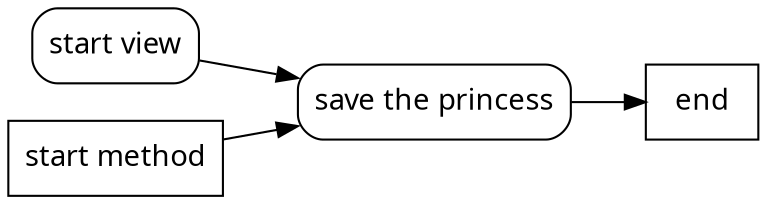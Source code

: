 digraph {
	graph [rankdir=LR]
	node [fillcolor=white fontname="sans-serif" shape=rect style=filled]
	"save the princess" [color=black fontcolor=black style="filled, rounded"]
	end [color=black fontcolor=black style=filled]
	"start view" [color=black fontcolor=black style="filled, rounded"]
	"start method" [color=black fontcolor=black style=filled]
	"start view" -> "save the princess"
	"start method" -> "save the princess"
	"save the princess" -> end
}

